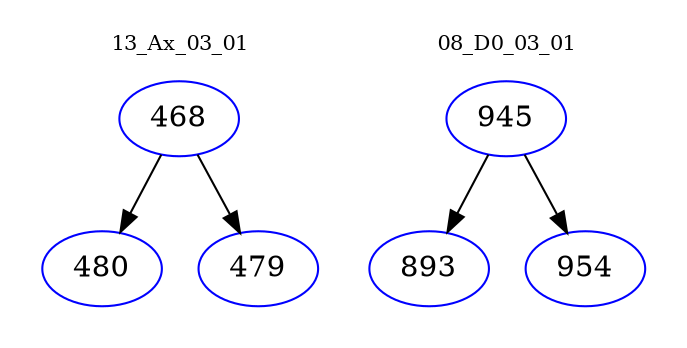 digraph{
subgraph cluster_0 {
color = white
label = "13_Ax_03_01";
fontsize=10;
T0_468 [label="468", color="blue"]
T0_468 -> T0_480 [color="black"]
T0_480 [label="480", color="blue"]
T0_468 -> T0_479 [color="black"]
T0_479 [label="479", color="blue"]
}
subgraph cluster_1 {
color = white
label = "08_D0_03_01";
fontsize=10;
T1_945 [label="945", color="blue"]
T1_945 -> T1_893 [color="black"]
T1_893 [label="893", color="blue"]
T1_945 -> T1_954 [color="black"]
T1_954 [label="954", color="blue"]
}
}
